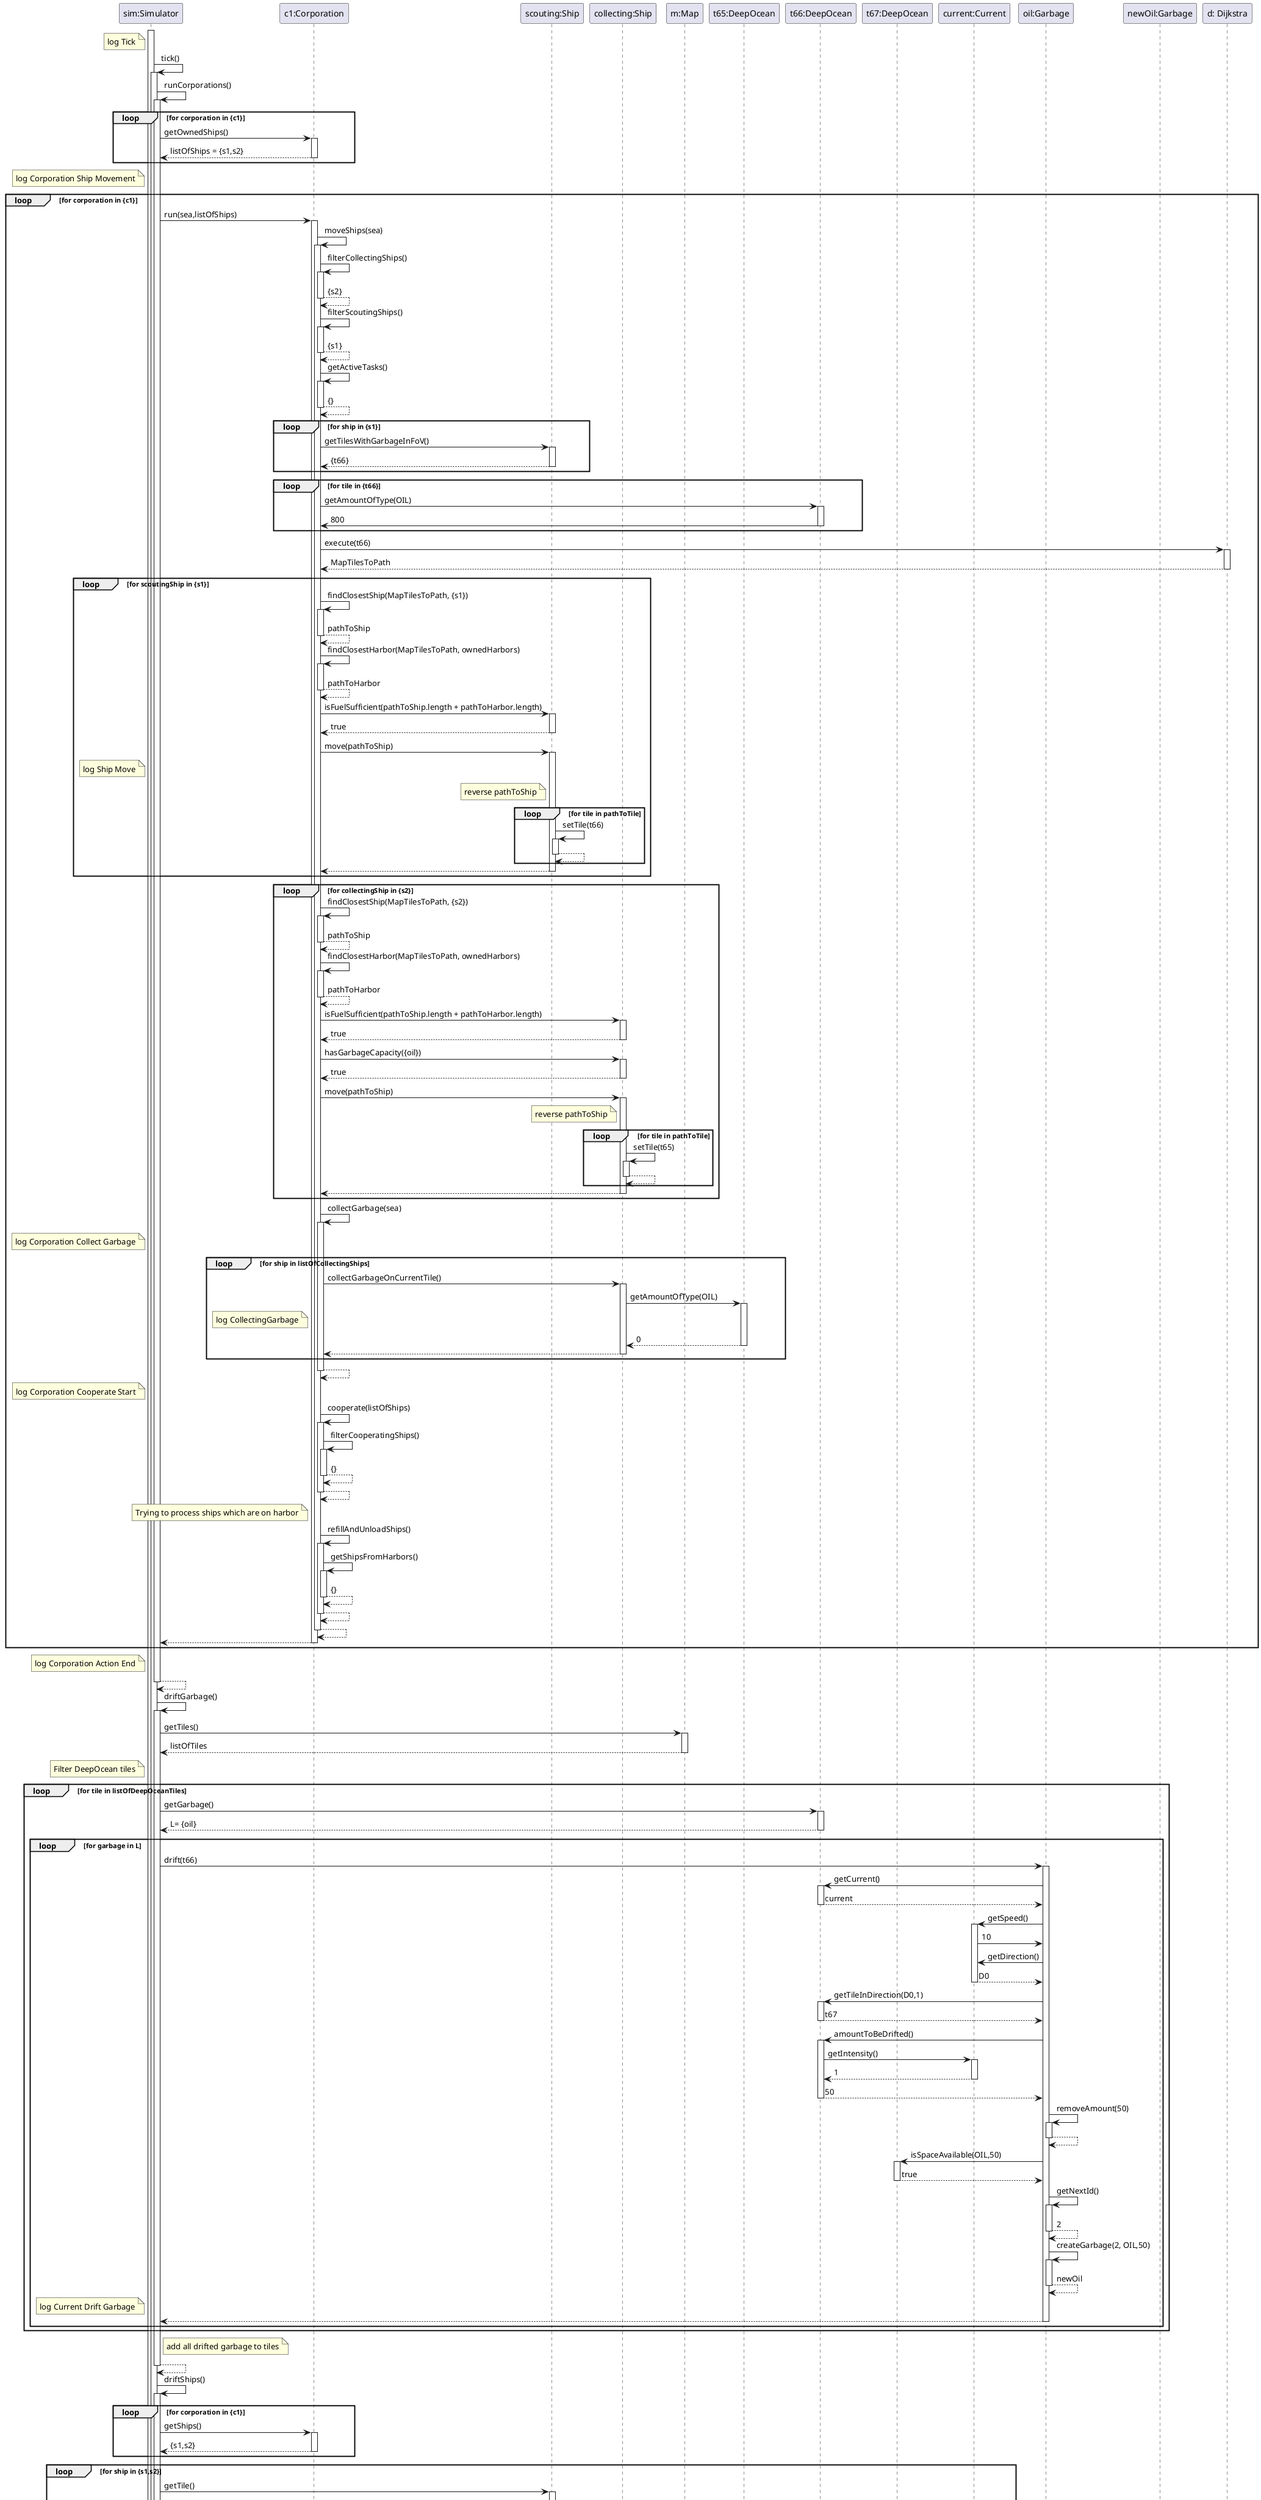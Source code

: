 @startuml
participant "sim:Simulator" as s
participant "c1:Corporation" as c1
participant "scouting:Ship" as scouting
participant "collecting:Ship" as collecting
participant "m:Map" as m
participant "t65:DeepOcean" as t65
participant "t66:DeepOcean" as t66
participant "t67:DeepOcean" as t67
participant "current:Current" as current
participant "oil:Garbage" as oil
participant "newOil:Garbage" as newOil
participant "d: Dijkstra" as d

activate s
note left of s
log Tick
end note

s -> s: tick()
activate s

s -> s: runCorporations()
activate s

loop for corporation in {c1}

s -> c1: getOwnedShips()
activate c1

c1 --> s: listOfShips = {s1,s2}
deactivate c1

end

note left of s
log Corporation Ship Movement
end note
loop for corporation in {c1}
s -> c1: run(sea,listOfShips)
activate c1


c1 -> c1: moveShips(sea)
activate c1
c1 -> c1: filterCollectingShips()
activate c1

c1 --> c1: {s2}
deactivate c1

c1 -> c1: filterScoutingShips()
activate c1

c1 --> c1: {s1}
deactivate c1
c1 -> c1: getActiveTasks()
activate c1

c1 --> c1: {}
deactivate c1

loop for ship in {s1}

c1 -> scouting: getTilesWithGarbageInFoV()
activate scouting

scouting --> c1: {t66}
deactivate scouting
end

loop for tile in {t66}

c1 -> t66: getAmountOfType(OIL)
activate t66

t66 -> c1: 800
deactivate t66
end

c1 -> d: execute(t66)
activate d

d --> c1: MapTilesToPath
deactivate d

loop for scoutingShip in {s1}
c1 -> c1: findClosestShip(MapTilesToPath, {s1})
activate c1

c1 --> c1: pathToShip
deactivate c1

c1 -> c1: findClosestHarbor(MapTilesToPath, ownedHarbors)
activate c1

c1 --> c1: pathToHarbor
deactivate c1


c1 -> scouting: isFuelSufficient(pathToShip.length + pathToHarbor.length)
activate scouting

scouting --> c1: true
deactivate scouting



c1 -> scouting: move(pathToShip)
activate scouting
note left of s
log Ship Move
end note

note left of scouting
reverse pathToShip
end note

loop for tile in pathToTile
scouting -> scouting: setTile(t66)
activate scouting

scouting --> scouting:
deactivate scouting
end
scouting --> c1
deactivate scouting
end

loop for collectingShip in {s2}

c1 -> c1: findClosestShip(MapTilesToPath, {s2})
activate c1

c1 --> c1: pathToShip
deactivate c1

c1 -> c1: findClosestHarbor(MapTilesToPath, ownedHarbors)
activate c1

c1 --> c1: pathToHarbor
deactivate c1


c1 -> collecting: isFuelSufficient(pathToShip.length + pathToHarbor.length)
activate collecting

collecting --> c1: true
deactivate collecting

c1 -> collecting: hasGarbageCapacity({oil})
activate collecting

collecting --> c1: true
deactivate collecting


c1 -> collecting: move(pathToShip)
activate collecting

note left of collecting
reverse pathToShip
end note

loop for tile in pathToTile

collecting -> collecting: setTile(t65)
activate collecting

collecting --> collecting:
deactivate collecting
end
collecting --> c1
deactivate collecting
end

c1 -> c1: collectGarbage(sea)
activate c1
note left of s
log Corporation Collect Garbage
end note
loop for ship in listOfCollectingShips

c1 -> collecting: collectGarbageOnCurrentTile()
activate collecting

collecting -> t65: getAmountOfType(OIL)
activate t65
note left of c1
log CollectingGarbage
end note
t65 --> collecting: 0
deactivate t65

collecting --> c1:
deactivate collecting
end



c1--> c1
deactivate c1

note left of s
log Corporation Cooperate Start
end note
c1 -> c1: cooperate(listOfShips)
activate c1
c1 -> c1 : filterCooperatingShips()
activate c1
c1 --> c1: {}
deactivate c1
c1 --> c1
deactivate c1


note left of c1
Trying to process ships which are on harbor
end note

c1 -> c1: refillAndUnloadShips()
activate c1

c1 -> c1:getShipsFromHarbors()
activate c1
c1 --> c1: {}
deactivate c1
c1 --> c1
deactivate c1

c1 --> c1
deactivate c1

c1 --> s
deactivate c1
end
note left of s
log Corporation Action End
end note
s --> s
deactivate s





s -> s: driftGarbage()

activate s
s -> m: getTiles()
activate m

m --> s : listOfTiles
deactivate m
note left of s
Filter DeepOcean tiles
end note

loop for tile in listOfDeepOceanTiles



s -> t66: getGarbage()
activate t66

t66 --> s: L= {oil}
deactivate t66

loop for garbage in L
s -> oil: drift(t66)
activate oil

oil -> t66: getCurrent()
activate t66

t66 --> oil: current
deactivate t66





oil -> current: getSpeed()
activate current

current-> oil: 10

oil -> current: getDirection()
current --> oil: D0
deactivate current
oil -> t66: getTileInDirection(D0,1)
activate t66

t66 --> oil: t67
deactivate t66

oil -> t66: amountToBeDrifted()
activate t66

t66 -> current: getIntensity()
activate current

current --> t66: 1
deactivate current

t66 --> oil: 50
deactivate t66


oil -> oil: removeAmount(50)
activate oil

oil --> oil
deactivate oil

'need loop to check other tiles if space is not availabel
oil -> t67: isSpaceAvailable(OIL,50)
activate t67

t67 --> oil: true
deactivate t67

oil -> oil: getNextId()
activate oil

oil --> oil: 2
deactivate oil

oil -> oil: createGarbage(2, OIL,50)
activate oil

oil --> oil: newOil
deactivate oil
note left of s
log Current Drift Garbage
end note
' Here the problem is: Current can drift more than 1 tile, but we call drift(t67,curr)
' without actually computing the destination tile, we just assume it goes there and then
' query getIntensity() and getSpeed() which makes no sense at this point.


oil --> s
deactivate oil
end

end

note right of s
add all drifted garbage to tiles
end note

s --> s
deactivate s

s -> s: driftShips()
activate s

loop for corporation in {c1}
s -> c1: getShips()
activate c1

c1 --> s: {s1,s2}
deactivate c1
end

loop for ship in {s1,s2}

s -> scouting: getTile()
activate scouting

scouting --> s: t66

s -> s: listOfDeepOceanTiles.contains(t66)
activate s
s --> s: true
deactivate s


s -> scouting: drift()




scouting -> t66: getCurrent()
activate t66


t66 --> scouting: current
deactivate t66


scouting -> current: getIntensity()
activate current

current --> scouting: 1

scouting -> current: getSpeed()
current --> scouting: 10

scouting -> current: getDirection()
current --> scouting: D0
deactivate current

scouting -> t66: getTileInDirection(D0,1)
activate t66

t66 -> scouting: t67
deactivate t66

scouting -> scouting: setTile(t67)
activate scouting

scouting --> scouting
deactivate


scouting --> s
note left of s
log Current Drift Ship
end note
deactivate scouting
end

s --> s
deactivate s
s -> s: processEvents()
activate s

s -> s: getActiveEvents()
activate s

s --> s: {}
deactivate s

s --> s
deactivate s

s -> s: processTasks()
activate s
loop for corporation in {c1}
s -> c1: getActiveTasks()
activate c1

c1 -> s: {}
deactivate c1
end
s --> s
deactivate s
s --> s
deactivate s

@enduml